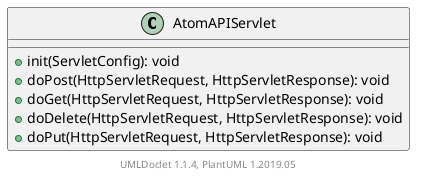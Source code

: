 @startuml

    class AtomAPIServlet [[AtomAPIServlet.html]] {
        +init(ServletConfig): void
        +doPost(HttpServletRequest, HttpServletResponse): void
        +doGet(HttpServletRequest, HttpServletResponse): void
        +doDelete(HttpServletRequest, HttpServletResponse): void
        +doPut(HttpServletRequest, HttpServletResponse): void
    }


    center footer UMLDoclet 1.1.4, PlantUML 1.2019.05
@enduml

